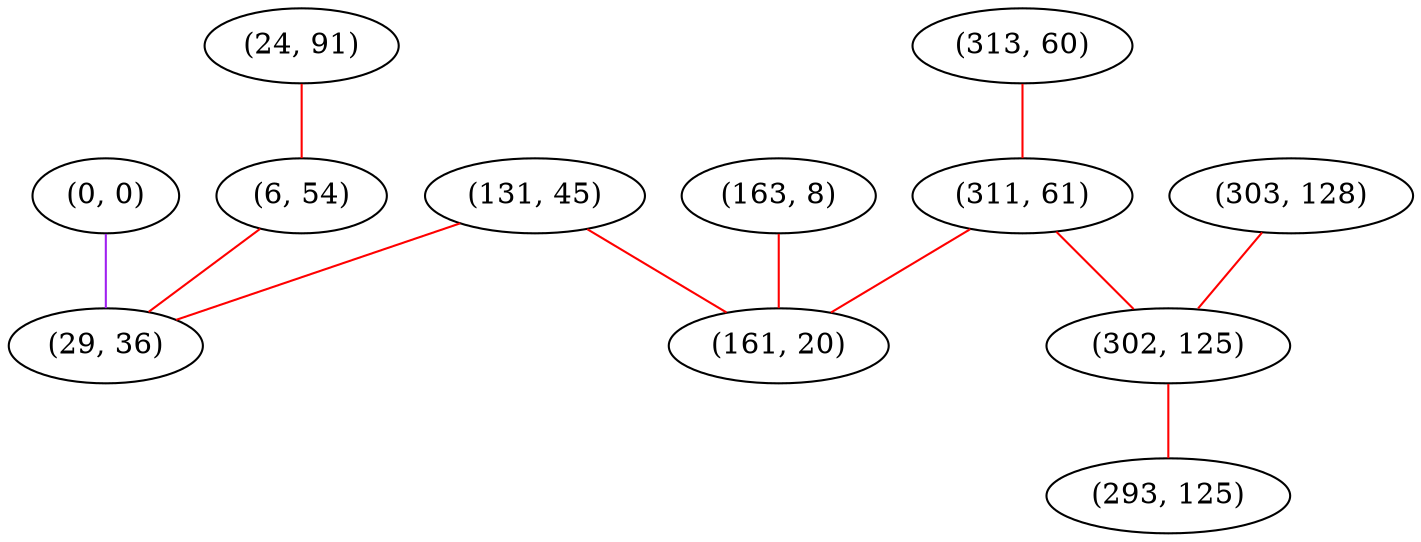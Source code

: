 graph "" {
"(0, 0)";
"(313, 60)";
"(131, 45)";
"(24, 91)";
"(311, 61)";
"(303, 128)";
"(163, 8)";
"(302, 125)";
"(6, 54)";
"(29, 36)";
"(293, 125)";
"(161, 20)";
"(0, 0)" -- "(29, 36)"  [color=purple, key=0, weight=4];
"(313, 60)" -- "(311, 61)"  [color=red, key=0, weight=1];
"(131, 45)" -- "(29, 36)"  [color=red, key=0, weight=1];
"(131, 45)" -- "(161, 20)"  [color=red, key=0, weight=1];
"(24, 91)" -- "(6, 54)"  [color=red, key=0, weight=1];
"(311, 61)" -- "(302, 125)"  [color=red, key=0, weight=1];
"(311, 61)" -- "(161, 20)"  [color=red, key=0, weight=1];
"(303, 128)" -- "(302, 125)"  [color=red, key=0, weight=1];
"(163, 8)" -- "(161, 20)"  [color=red, key=0, weight=1];
"(302, 125)" -- "(293, 125)"  [color=red, key=0, weight=1];
"(6, 54)" -- "(29, 36)"  [color=red, key=0, weight=1];
}
